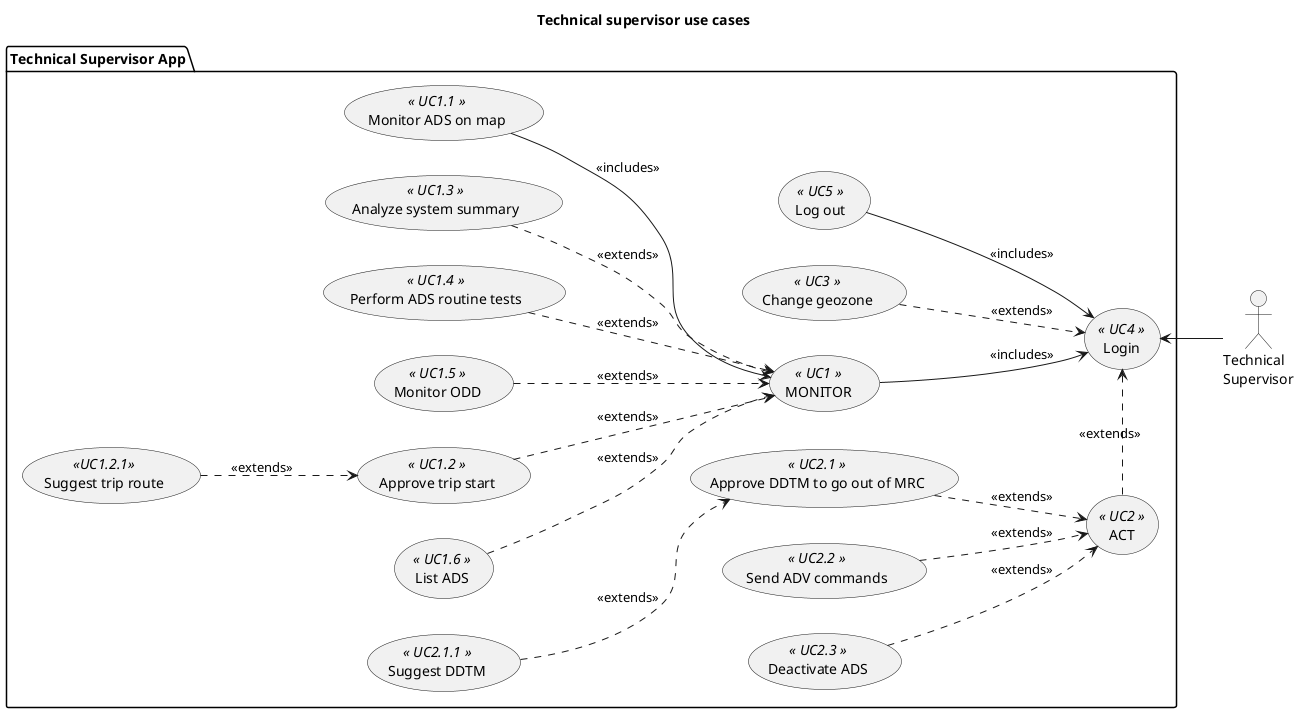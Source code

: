 @startuml ts_use_cases
title Technical supervisor use cases

left to right direction

actor :Technical\nSupervisor: as TS1

package "Technical Supervisor App" {
    usecase UC4 as (Login) <<  UC4  >>
    usecase UC5 as (Log out) <<  UC5  >>
    usecase UC1 as (MONITOR)<<  UC1  >>
    usecase UC2 as (ACT) <<  UC2  >>
    usecase UC3 as (Change geozone) <<  UC3  >>

    ' Supervise system
    usecase UC102 as (Monitor ADS on map) <<  UC1.1  >>
    usecase UC100 as (Approve trip start) <<  UC1.2  >>
    usecase UC101 as (Analyze system summary) <<  UC1.3  >>
    usecase UC104 as (Perform ADS routine tests) <<  UC1.4  >>
    usecase UC105 as (Monitor ODD) <<  UC1.5  >>
    usecase UC106 as (Suggest trip route) << UC1.2.1 >>
    usecase UC107 as (List ADS) <<  UC1.6  >>

    ' Supervise ADS
    usecase UC202 as (Approve DDTM to go out of MRC) <<  UC2.1  >>
    ' ADS actions
    usecase UC303 as (Suggest DDTM) <<  UC2.1.1  >>
    usecase UC304 as (Send ADV commands) <<  UC2.2  >>
    usecase UC305 as (Deactivate ADS) <<  UC2.3  >>
}

' User connections
TS1 -up-> UC4
UC2 -> UC4 #line.dashed : <<extends>> 
UC1 --> UC4 : <<includes>> 
UC3 --> UC4 #line.dashed : <<extends>> 
UC5 --> UC4 : <<includes>>

' Supervise system
UC100 --> UC1 #line.dashed : <<extends>>
UC106 --> UC100 #line.dashed : <<extends>>
UC101 --> UC1 #line.dashed : <<extends>>
UC102 --> UC1 : <<includes>>
UC104 --> UC1 #line.dashed : <<extends>>
UC105 --> UC1 #line.dashed : <<extends>>
UC107 --> UC1 #line.dashed : <<extends>>

' Supervise ADS
UC202 --> UC2 #line.dashed : <<extends>>
UC303 --> UC202 #line.dashed : <<extends>>
UC304 --> UC2 #line.dashed : <<extends>>
UC305 --> UC2 #line.dashed : <<extends>>

@enduml
